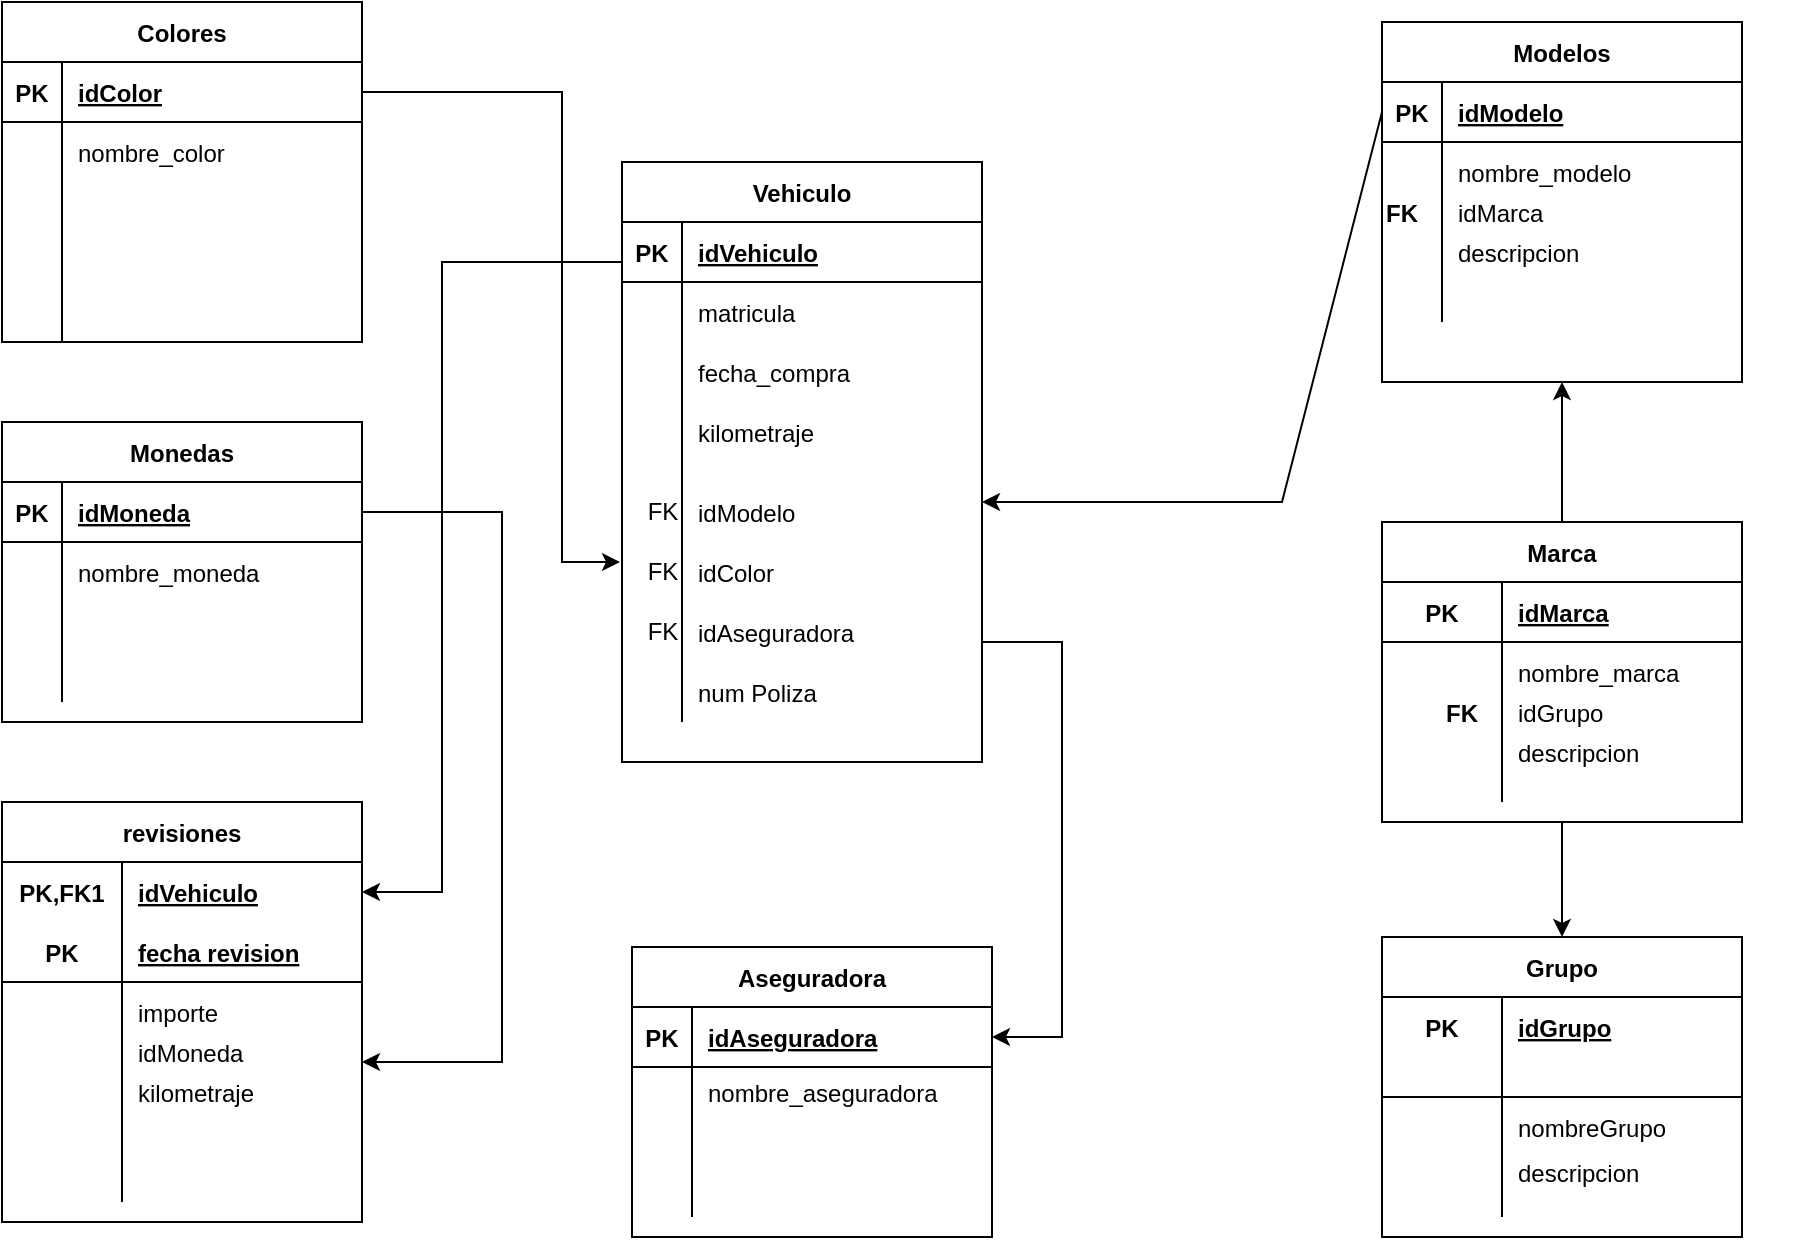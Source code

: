 <mxfile version="20.2.3" type="device"><diagram id="ThE5KDFMtq187LlB03qD" name="Page-1"><mxGraphModel dx="1304" dy="651" grid="1" gridSize="10" guides="1" tooltips="1" connect="1" arrows="1" fold="1" page="1" pageScale="1" pageWidth="850" pageHeight="1100" math="0" shadow="0"><root><mxCell id="0"/><mxCell id="1" parent="0"/><mxCell id="rYwNw8XdO4Q80Pq_K_2K-29" value="" style="shape=partialRectangle;connectable=0;fillColor=none;top=0;left=0;bottom=0;right=0;editable=1;overflow=hidden;fontSize=14;" parent="1" vertex="1"><mxGeometry x="740" y="370" width="30" height="30" as="geometry"><mxRectangle width="30" height="30" as="alternateBounds"/></mxGeometry></mxCell><mxCell id="rYwNw8XdO4Q80Pq_K_2K-30" value="" style="shape=partialRectangle;connectable=0;fillColor=none;top=0;left=0;bottom=0;right=0;editable=1;overflow=hidden;fontSize=14;" parent="1" vertex="1"><mxGeometry x="740" y="400" width="30" height="30" as="geometry"><mxRectangle width="30" height="30" as="alternateBounds"/></mxGeometry></mxCell><mxCell id="rYwNw8XdO4Q80Pq_K_2K-31" value="" style="shape=partialRectangle;connectable=0;fillColor=none;top=0;left=0;bottom=0;right=0;editable=1;overflow=hidden;fontSize=14;" parent="1" vertex="1"><mxGeometry x="740" y="430" width="30" height="30" as="geometry"><mxRectangle width="30" height="30" as="alternateBounds"/></mxGeometry></mxCell><mxCell id="rYwNw8XdO4Q80Pq_K_2K-32" value="" style="shape=partialRectangle;connectable=0;fillColor=none;top=0;left=0;bottom=0;right=0;editable=1;overflow=hidden;fontSize=14;" parent="1" vertex="1"><mxGeometry x="740" y="460" width="30" height="30" as="geometry"><mxRectangle width="30" height="30" as="alternateBounds"/></mxGeometry></mxCell><mxCell id="rYwNw8XdO4Q80Pq_K_2K-66" value="Modelos" style="shape=table;startSize=30;container=1;collapsible=1;childLayout=tableLayout;fixedRows=1;rowLines=0;fontStyle=1;align=center;resizeLast=1;" parent="1" vertex="1"><mxGeometry x="1090" y="40" width="180" height="180" as="geometry"/></mxCell><mxCell id="rYwNw8XdO4Q80Pq_K_2K-67" value="" style="shape=tableRow;horizontal=0;startSize=0;swimlaneHead=0;swimlaneBody=0;fillColor=none;collapsible=0;dropTarget=0;points=[[0,0.5],[1,0.5]];portConstraint=eastwest;top=0;left=0;right=0;bottom=1;" parent="rYwNw8XdO4Q80Pq_K_2K-66" vertex="1"><mxGeometry y="30" width="180" height="30" as="geometry"/></mxCell><mxCell id="rYwNw8XdO4Q80Pq_K_2K-68" value="PK" style="shape=partialRectangle;connectable=0;fillColor=none;top=0;left=0;bottom=0;right=0;fontStyle=1;overflow=hidden;" parent="rYwNw8XdO4Q80Pq_K_2K-67" vertex="1"><mxGeometry width="30" height="30" as="geometry"><mxRectangle width="30" height="30" as="alternateBounds"/></mxGeometry></mxCell><mxCell id="rYwNw8XdO4Q80Pq_K_2K-69" value="idModelo" style="shape=partialRectangle;connectable=0;fillColor=none;top=0;left=0;bottom=0;right=0;align=left;spacingLeft=6;fontStyle=5;overflow=hidden;" parent="rYwNw8XdO4Q80Pq_K_2K-67" vertex="1"><mxGeometry x="30" width="150" height="30" as="geometry"><mxRectangle width="150" height="30" as="alternateBounds"/></mxGeometry></mxCell><mxCell id="rYwNw8XdO4Q80Pq_K_2K-70" value="" style="shape=tableRow;horizontal=0;startSize=0;swimlaneHead=0;swimlaneBody=0;fillColor=none;collapsible=0;dropTarget=0;points=[[0,0.5],[1,0.5]];portConstraint=eastwest;top=0;left=0;right=0;bottom=0;" parent="rYwNw8XdO4Q80Pq_K_2K-66" vertex="1"><mxGeometry y="60" width="180" height="30" as="geometry"/></mxCell><mxCell id="rYwNw8XdO4Q80Pq_K_2K-71" value="" style="shape=partialRectangle;connectable=0;fillColor=none;top=0;left=0;bottom=0;right=0;editable=1;overflow=hidden;" parent="rYwNw8XdO4Q80Pq_K_2K-70" vertex="1"><mxGeometry width="30" height="30" as="geometry"><mxRectangle width="30" height="30" as="alternateBounds"/></mxGeometry></mxCell><mxCell id="rYwNw8XdO4Q80Pq_K_2K-72" value="nombre_modelo" style="shape=partialRectangle;connectable=0;fillColor=none;top=0;left=0;bottom=0;right=0;align=left;spacingLeft=6;overflow=hidden;" parent="rYwNw8XdO4Q80Pq_K_2K-70" vertex="1"><mxGeometry x="30" width="150" height="30" as="geometry"><mxRectangle width="150" height="30" as="alternateBounds"/></mxGeometry></mxCell><mxCell id="rYwNw8XdO4Q80Pq_K_2K-73" value="" style="shape=tableRow;horizontal=0;startSize=0;swimlaneHead=0;swimlaneBody=0;fillColor=none;collapsible=0;dropTarget=0;points=[[0,0.5],[1,0.5]];portConstraint=eastwest;top=0;left=0;right=0;bottom=0;" parent="rYwNw8XdO4Q80Pq_K_2K-66" vertex="1"><mxGeometry y="90" width="180" height="30" as="geometry"/></mxCell><mxCell id="rYwNw8XdO4Q80Pq_K_2K-74" value="" style="shape=partialRectangle;connectable=0;fillColor=none;top=0;left=0;bottom=0;right=0;editable=1;overflow=hidden;" parent="rYwNw8XdO4Q80Pq_K_2K-73" vertex="1"><mxGeometry width="30" height="30" as="geometry"><mxRectangle width="30" height="30" as="alternateBounds"/></mxGeometry></mxCell><mxCell id="rYwNw8XdO4Q80Pq_K_2K-75" value="" style="shape=partialRectangle;connectable=0;fillColor=none;top=0;left=0;bottom=0;right=0;align=left;spacingLeft=6;overflow=hidden;" parent="rYwNw8XdO4Q80Pq_K_2K-73" vertex="1"><mxGeometry x="30" width="150" height="30" as="geometry"><mxRectangle width="150" height="30" as="alternateBounds"/></mxGeometry></mxCell><mxCell id="rYwNw8XdO4Q80Pq_K_2K-76" value="" style="shape=tableRow;horizontal=0;startSize=0;swimlaneHead=0;swimlaneBody=0;fillColor=none;collapsible=0;dropTarget=0;points=[[0,0.5],[1,0.5]];portConstraint=eastwest;top=0;left=0;right=0;bottom=0;" parent="rYwNw8XdO4Q80Pq_K_2K-66" vertex="1"><mxGeometry y="120" width="180" height="30" as="geometry"/></mxCell><mxCell id="rYwNw8XdO4Q80Pq_K_2K-77" value="" style="shape=partialRectangle;connectable=0;fillColor=none;top=0;left=0;bottom=0;right=0;editable=1;overflow=hidden;" parent="rYwNw8XdO4Q80Pq_K_2K-76" vertex="1"><mxGeometry width="30" height="30" as="geometry"><mxRectangle width="30" height="30" as="alternateBounds"/></mxGeometry></mxCell><mxCell id="rYwNw8XdO4Q80Pq_K_2K-78" value="" style="shape=partialRectangle;connectable=0;fillColor=none;top=0;left=0;bottom=0;right=0;align=left;spacingLeft=6;overflow=hidden;" parent="rYwNw8XdO4Q80Pq_K_2K-76" vertex="1"><mxGeometry x="30" width="150" height="30" as="geometry"><mxRectangle width="150" height="30" as="alternateBounds"/></mxGeometry></mxCell><mxCell id="rYwNw8XdO4Q80Pq_K_2K-92" value="Grupo" style="shape=table;startSize=30;container=1;collapsible=1;childLayout=tableLayout;fixedRows=1;rowLines=0;fontStyle=1;align=center;resizeLast=1;" parent="1" vertex="1"><mxGeometry x="1090" y="497.5" width="180" height="150" as="geometry"/></mxCell><mxCell id="rYwNw8XdO4Q80Pq_K_2K-93" value="" style="shape=tableRow;horizontal=0;startSize=0;swimlaneHead=0;swimlaneBody=0;fillColor=none;collapsible=0;dropTarget=0;points=[[0,0.5],[1,0.5]];portConstraint=eastwest;top=0;left=0;right=0;bottom=0;" parent="rYwNw8XdO4Q80Pq_K_2K-92" vertex="1"><mxGeometry y="30" width="180" height="30" as="geometry"/></mxCell><mxCell id="rYwNw8XdO4Q80Pq_K_2K-94" value="PK" style="shape=partialRectangle;connectable=0;fillColor=none;top=0;left=0;bottom=0;right=0;fontStyle=1;overflow=hidden;" parent="rYwNw8XdO4Q80Pq_K_2K-93" vertex="1"><mxGeometry width="60" height="30" as="geometry"><mxRectangle width="60" height="30" as="alternateBounds"/></mxGeometry></mxCell><mxCell id="rYwNw8XdO4Q80Pq_K_2K-95" value="idGrupo" style="shape=partialRectangle;connectable=0;fillColor=none;top=0;left=0;bottom=0;right=0;align=left;spacingLeft=6;fontStyle=5;overflow=hidden;" parent="rYwNw8XdO4Q80Pq_K_2K-93" vertex="1"><mxGeometry x="60" width="120" height="30" as="geometry"><mxRectangle width="120" height="30" as="alternateBounds"/></mxGeometry></mxCell><mxCell id="rYwNw8XdO4Q80Pq_K_2K-96" value="" style="shape=tableRow;horizontal=0;startSize=0;swimlaneHead=0;swimlaneBody=0;fillColor=none;collapsible=0;dropTarget=0;points=[[0,0.5],[1,0.5]];portConstraint=eastwest;top=0;left=0;right=0;bottom=1;" parent="rYwNw8XdO4Q80Pq_K_2K-92" vertex="1"><mxGeometry y="60" width="180" height="20" as="geometry"/></mxCell><mxCell id="rYwNw8XdO4Q80Pq_K_2K-97" value="" style="shape=partialRectangle;connectable=0;fillColor=none;top=0;left=0;bottom=0;right=0;fontStyle=1;overflow=hidden;" parent="rYwNw8XdO4Q80Pq_K_2K-96" vertex="1"><mxGeometry width="60" height="20" as="geometry"><mxRectangle width="60" height="20" as="alternateBounds"/></mxGeometry></mxCell><mxCell id="rYwNw8XdO4Q80Pq_K_2K-98" value="" style="shape=partialRectangle;connectable=0;fillColor=none;top=0;left=0;bottom=0;right=0;align=left;spacingLeft=6;fontStyle=5;overflow=hidden;" parent="rYwNw8XdO4Q80Pq_K_2K-96" vertex="1"><mxGeometry x="60" width="120" height="20" as="geometry"><mxRectangle width="120" height="20" as="alternateBounds"/></mxGeometry></mxCell><mxCell id="rYwNw8XdO4Q80Pq_K_2K-99" value="" style="shape=tableRow;horizontal=0;startSize=0;swimlaneHead=0;swimlaneBody=0;fillColor=none;collapsible=0;dropTarget=0;points=[[0,0.5],[1,0.5]];portConstraint=eastwest;top=0;left=0;right=0;bottom=0;" parent="rYwNw8XdO4Q80Pq_K_2K-92" vertex="1"><mxGeometry y="80" width="180" height="30" as="geometry"/></mxCell><mxCell id="rYwNw8XdO4Q80Pq_K_2K-100" value="" style="shape=partialRectangle;connectable=0;fillColor=none;top=0;left=0;bottom=0;right=0;editable=1;overflow=hidden;" parent="rYwNw8XdO4Q80Pq_K_2K-99" vertex="1"><mxGeometry width="60" height="30" as="geometry"><mxRectangle width="60" height="30" as="alternateBounds"/></mxGeometry></mxCell><mxCell id="rYwNw8XdO4Q80Pq_K_2K-101" value="nombreGrupo" style="shape=partialRectangle;connectable=0;fillColor=none;top=0;left=0;bottom=0;right=0;align=left;spacingLeft=6;overflow=hidden;" parent="rYwNw8XdO4Q80Pq_K_2K-99" vertex="1"><mxGeometry x="60" width="120" height="30" as="geometry"><mxRectangle width="120" height="30" as="alternateBounds"/></mxGeometry></mxCell><mxCell id="rYwNw8XdO4Q80Pq_K_2K-102" value="" style="shape=tableRow;horizontal=0;startSize=0;swimlaneHead=0;swimlaneBody=0;fillColor=none;collapsible=0;dropTarget=0;points=[[0,0.5],[1,0.5]];portConstraint=eastwest;top=0;left=0;right=0;bottom=0;" parent="rYwNw8XdO4Q80Pq_K_2K-92" vertex="1"><mxGeometry y="110" width="180" height="30" as="geometry"/></mxCell><mxCell id="rYwNw8XdO4Q80Pq_K_2K-103" value="" style="shape=partialRectangle;connectable=0;fillColor=none;top=0;left=0;bottom=0;right=0;editable=1;overflow=hidden;" parent="rYwNw8XdO4Q80Pq_K_2K-102" vertex="1"><mxGeometry width="60" height="30" as="geometry"><mxRectangle width="60" height="30" as="alternateBounds"/></mxGeometry></mxCell><mxCell id="rYwNw8XdO4Q80Pq_K_2K-104" value="" style="shape=partialRectangle;connectable=0;fillColor=none;top=0;left=0;bottom=0;right=0;align=left;spacingLeft=6;overflow=hidden;" parent="rYwNw8XdO4Q80Pq_K_2K-102" vertex="1"><mxGeometry x="60" width="120" height="30" as="geometry"><mxRectangle width="120" height="30" as="alternateBounds"/></mxGeometry></mxCell><mxCell id="IyqmADAuqYigUjAXuO5s-52" style="edgeStyle=orthogonalEdgeStyle;rounded=0;orthogonalLoop=1;jettySize=auto;html=1;entryX=1;entryY=0.5;entryDx=0;entryDy=0;" parent="1" source="rYwNw8XdO4Q80Pq_K_2K-118" target="IyqmADAuqYigUjAXuO5s-21" edge="1"><mxGeometry relative="1" as="geometry"><Array as="points"><mxPoint x="930" y="350"/><mxPoint x="930" y="548"/></Array></mxGeometry></mxCell><mxCell id="rYwNw8XdO4Q80Pq_K_2K-118" value="Vehiculo" style="shape=table;startSize=30;container=1;collapsible=1;childLayout=tableLayout;fixedRows=1;rowLines=0;fontStyle=1;align=center;resizeLast=1;" parent="1" vertex="1"><mxGeometry x="710" y="110" width="180" height="300" as="geometry"/></mxCell><mxCell id="rYwNw8XdO4Q80Pq_K_2K-119" value="" style="shape=tableRow;horizontal=0;startSize=0;swimlaneHead=0;swimlaneBody=0;fillColor=none;collapsible=0;dropTarget=0;points=[[0,0.5],[1,0.5]];portConstraint=eastwest;top=0;left=0;right=0;bottom=1;" parent="rYwNw8XdO4Q80Pq_K_2K-118" vertex="1"><mxGeometry y="30" width="180" height="30" as="geometry"/></mxCell><mxCell id="rYwNw8XdO4Q80Pq_K_2K-120" value="PK" style="shape=partialRectangle;connectable=0;fillColor=none;top=0;left=0;bottom=0;right=0;fontStyle=1;overflow=hidden;" parent="rYwNw8XdO4Q80Pq_K_2K-119" vertex="1"><mxGeometry width="30" height="30" as="geometry"><mxRectangle width="30" height="30" as="alternateBounds"/></mxGeometry></mxCell><mxCell id="rYwNw8XdO4Q80Pq_K_2K-121" value="idVehiculo" style="shape=partialRectangle;connectable=0;fillColor=none;top=0;left=0;bottom=0;right=0;align=left;spacingLeft=6;fontStyle=5;overflow=hidden;" parent="rYwNw8XdO4Q80Pq_K_2K-119" vertex="1"><mxGeometry x="30" width="150" height="30" as="geometry"><mxRectangle width="150" height="30" as="alternateBounds"/></mxGeometry></mxCell><mxCell id="rYwNw8XdO4Q80Pq_K_2K-122" value="" style="shape=tableRow;horizontal=0;startSize=0;swimlaneHead=0;swimlaneBody=0;fillColor=none;collapsible=0;dropTarget=0;points=[[0,0.5],[1,0.5]];portConstraint=eastwest;top=0;left=0;right=0;bottom=0;" parent="rYwNw8XdO4Q80Pq_K_2K-118" vertex="1"><mxGeometry y="60" width="180" height="30" as="geometry"/></mxCell><mxCell id="rYwNw8XdO4Q80Pq_K_2K-123" value="" style="shape=partialRectangle;connectable=0;fillColor=none;top=0;left=0;bottom=0;right=0;editable=1;overflow=hidden;" parent="rYwNw8XdO4Q80Pq_K_2K-122" vertex="1"><mxGeometry width="30" height="30" as="geometry"><mxRectangle width="30" height="30" as="alternateBounds"/></mxGeometry></mxCell><mxCell id="rYwNw8XdO4Q80Pq_K_2K-124" value="" style="shape=partialRectangle;connectable=0;fillColor=none;top=0;left=0;bottom=0;right=0;align=left;spacingLeft=6;overflow=hidden;" parent="rYwNw8XdO4Q80Pq_K_2K-122" vertex="1"><mxGeometry x="30" width="150" height="30" as="geometry"><mxRectangle width="150" height="30" as="alternateBounds"/></mxGeometry></mxCell><mxCell id="rYwNw8XdO4Q80Pq_K_2K-125" value="" style="shape=tableRow;horizontal=0;startSize=0;swimlaneHead=0;swimlaneBody=0;fillColor=none;collapsible=0;dropTarget=0;points=[[0,0.5],[1,0.5]];portConstraint=eastwest;top=0;left=0;right=0;bottom=0;" parent="rYwNw8XdO4Q80Pq_K_2K-118" vertex="1"><mxGeometry y="90" width="180" height="30" as="geometry"/></mxCell><mxCell id="rYwNw8XdO4Q80Pq_K_2K-126" value="" style="shape=partialRectangle;connectable=0;fillColor=none;top=0;left=0;bottom=0;right=0;editable=1;overflow=hidden;" parent="rYwNw8XdO4Q80Pq_K_2K-125" vertex="1"><mxGeometry width="30" height="30" as="geometry"><mxRectangle width="30" height="30" as="alternateBounds"/></mxGeometry></mxCell><mxCell id="rYwNw8XdO4Q80Pq_K_2K-127" value="fecha_compra" style="shape=partialRectangle;connectable=0;fillColor=none;top=0;left=0;bottom=0;right=0;align=left;spacingLeft=6;overflow=hidden;" parent="rYwNw8XdO4Q80Pq_K_2K-125" vertex="1"><mxGeometry x="30" width="150" height="30" as="geometry"><mxRectangle width="150" height="30" as="alternateBounds"/></mxGeometry></mxCell><mxCell id="rYwNw8XdO4Q80Pq_K_2K-128" value="" style="shape=tableRow;horizontal=0;startSize=0;swimlaneHead=0;swimlaneBody=0;fillColor=none;collapsible=0;dropTarget=0;points=[[0,0.5],[1,0.5]];portConstraint=eastwest;top=0;left=0;right=0;bottom=0;" parent="rYwNw8XdO4Q80Pq_K_2K-118" vertex="1"><mxGeometry y="120" width="180" height="30" as="geometry"/></mxCell><mxCell id="rYwNw8XdO4Q80Pq_K_2K-129" value="" style="shape=partialRectangle;connectable=0;fillColor=none;top=0;left=0;bottom=0;right=0;editable=1;overflow=hidden;" parent="rYwNw8XdO4Q80Pq_K_2K-128" vertex="1"><mxGeometry width="30" height="30" as="geometry"><mxRectangle width="30" height="30" as="alternateBounds"/></mxGeometry></mxCell><mxCell id="rYwNw8XdO4Q80Pq_K_2K-130" value="kilometraje" style="shape=partialRectangle;connectable=0;fillColor=none;top=0;left=0;bottom=0;right=0;align=left;spacingLeft=6;overflow=hidden;" parent="rYwNw8XdO4Q80Pq_K_2K-128" vertex="1"><mxGeometry x="30" width="150" height="30" as="geometry"><mxRectangle width="150" height="30" as="alternateBounds"/></mxGeometry></mxCell><mxCell id="rYwNw8XdO4Q80Pq_K_2K-133" value="idColor" style="shape=partialRectangle;connectable=0;fillColor=none;top=0;left=0;bottom=0;right=0;align=left;spacingLeft=6;overflow=hidden;" parent="1" vertex="1"><mxGeometry x="740" y="300" width="150" height="30" as="geometry"><mxRectangle width="150" height="30" as="alternateBounds"/></mxGeometry></mxCell><mxCell id="rYwNw8XdO4Q80Pq_K_2K-134" value="idModelo" style="shape=partialRectangle;connectable=0;fillColor=none;top=0;left=0;bottom=0;right=0;align=left;spacingLeft=6;overflow=hidden;" parent="1" vertex="1"><mxGeometry x="740" y="270" width="150" height="30" as="geometry"><mxRectangle width="150" height="30" as="alternateBounds"/></mxGeometry></mxCell><mxCell id="rYwNw8XdO4Q80Pq_K_2K-135" value="idAseguradora" style="shape=partialRectangle;connectable=0;fillColor=none;top=0;left=0;bottom=0;right=0;align=left;spacingLeft=6;overflow=hidden;" parent="1" vertex="1"><mxGeometry x="740" y="330" width="130" height="30" as="geometry"><mxRectangle width="150" height="30" as="alternateBounds"/></mxGeometry></mxCell><mxCell id="rYwNw8XdO4Q80Pq_K_2K-136" value="num Poliza" style="shape=partialRectangle;connectable=0;fillColor=none;top=0;left=0;bottom=0;right=0;align=left;spacingLeft=6;overflow=hidden;" parent="1" vertex="1"><mxGeometry x="740" y="360" width="150" height="30" as="geometry"><mxRectangle width="150" height="30" as="alternateBounds"/></mxGeometry></mxCell><mxCell id="IyqmADAuqYigUjAXuO5s-17" style="edgeStyle=orthogonalEdgeStyle;rounded=0;orthogonalLoop=1;jettySize=auto;html=1;entryX=0.5;entryY=0;entryDx=0;entryDy=0;" parent="1" source="rYwNw8XdO4Q80Pq_K_2K-140" target="rYwNw8XdO4Q80Pq_K_2K-92" edge="1"><mxGeometry relative="1" as="geometry"/></mxCell><mxCell id="IyqmADAuqYigUjAXuO5s-19" style="edgeStyle=orthogonalEdgeStyle;rounded=0;orthogonalLoop=1;jettySize=auto;html=1;entryX=0.5;entryY=1;entryDx=0;entryDy=0;" parent="1" source="rYwNw8XdO4Q80Pq_K_2K-140" target="rYwNw8XdO4Q80Pq_K_2K-66" edge="1"><mxGeometry relative="1" as="geometry"/></mxCell><mxCell id="rYwNw8XdO4Q80Pq_K_2K-140" value="Marca" style="shape=table;startSize=30;container=1;collapsible=1;childLayout=tableLayout;fixedRows=1;rowLines=0;fontStyle=1;align=center;resizeLast=1;" parent="1" vertex="1"><mxGeometry x="1090" y="290" width="180" height="150" as="geometry"/></mxCell><mxCell id="rYwNw8XdO4Q80Pq_K_2K-144" value="" style="shape=tableRow;horizontal=0;startSize=0;swimlaneHead=0;swimlaneBody=0;fillColor=none;collapsible=0;dropTarget=0;points=[[0,0.5],[1,0.5]];portConstraint=eastwest;top=0;left=0;right=0;bottom=1;" parent="rYwNw8XdO4Q80Pq_K_2K-140" vertex="1"><mxGeometry y="30" width="180" height="30" as="geometry"/></mxCell><mxCell id="rYwNw8XdO4Q80Pq_K_2K-145" value="PK" style="shape=partialRectangle;connectable=0;fillColor=none;top=0;left=0;bottom=0;right=0;fontStyle=1;overflow=hidden;" parent="rYwNw8XdO4Q80Pq_K_2K-144" vertex="1"><mxGeometry width="60" height="30" as="geometry"><mxRectangle width="60" height="30" as="alternateBounds"/></mxGeometry></mxCell><mxCell id="rYwNw8XdO4Q80Pq_K_2K-146" value="idMarca" style="shape=partialRectangle;connectable=0;fillColor=none;top=0;left=0;bottom=0;right=0;align=left;spacingLeft=6;fontStyle=5;overflow=hidden;" parent="rYwNw8XdO4Q80Pq_K_2K-144" vertex="1"><mxGeometry x="60" width="120" height="30" as="geometry"><mxRectangle width="120" height="30" as="alternateBounds"/></mxGeometry></mxCell><mxCell id="rYwNw8XdO4Q80Pq_K_2K-141" value="" style="shape=tableRow;horizontal=0;startSize=0;swimlaneHead=0;swimlaneBody=0;fillColor=none;collapsible=0;dropTarget=0;points=[[0,0.5],[1,0.5]];portConstraint=eastwest;top=0;left=0;right=0;bottom=0;" parent="rYwNw8XdO4Q80Pq_K_2K-140" vertex="1"><mxGeometry y="60" width="180" height="20" as="geometry"/></mxCell><mxCell id="rYwNw8XdO4Q80Pq_K_2K-142" value="" style="shape=partialRectangle;connectable=0;fillColor=none;top=0;left=0;bottom=0;right=0;fontStyle=1;overflow=hidden;" parent="rYwNw8XdO4Q80Pq_K_2K-141" vertex="1"><mxGeometry width="60" height="20" as="geometry"><mxRectangle width="60" height="20" as="alternateBounds"/></mxGeometry></mxCell><mxCell id="rYwNw8XdO4Q80Pq_K_2K-143" value="" style="shape=partialRectangle;connectable=0;fillColor=none;top=0;left=0;bottom=0;right=0;align=left;spacingLeft=6;fontStyle=5;overflow=hidden;" parent="rYwNw8XdO4Q80Pq_K_2K-141" vertex="1"><mxGeometry x="60" width="120" height="20" as="geometry"><mxRectangle width="120" height="20" as="alternateBounds"/></mxGeometry></mxCell><mxCell id="rYwNw8XdO4Q80Pq_K_2K-147" value="" style="shape=tableRow;horizontal=0;startSize=0;swimlaneHead=0;swimlaneBody=0;fillColor=none;collapsible=0;dropTarget=0;points=[[0,0.5],[1,0.5]];portConstraint=eastwest;top=0;left=0;right=0;bottom=0;" parent="rYwNw8XdO4Q80Pq_K_2K-140" vertex="1"><mxGeometry y="80" width="180" height="30" as="geometry"/></mxCell><mxCell id="rYwNw8XdO4Q80Pq_K_2K-148" value="" style="shape=partialRectangle;connectable=0;fillColor=none;top=0;left=0;bottom=0;right=0;editable=1;overflow=hidden;" parent="rYwNw8XdO4Q80Pq_K_2K-147" vertex="1"><mxGeometry width="60" height="30" as="geometry"><mxRectangle width="60" height="30" as="alternateBounds"/></mxGeometry></mxCell><mxCell id="rYwNw8XdO4Q80Pq_K_2K-149" value="idGrupo" style="shape=partialRectangle;connectable=0;fillColor=none;top=0;left=0;bottom=0;right=0;align=left;spacingLeft=6;overflow=hidden;" parent="rYwNw8XdO4Q80Pq_K_2K-147" vertex="1"><mxGeometry x="60" width="120" height="30" as="geometry"><mxRectangle width="120" height="30" as="alternateBounds"/></mxGeometry></mxCell><mxCell id="rYwNw8XdO4Q80Pq_K_2K-150" value="" style="shape=tableRow;horizontal=0;startSize=0;swimlaneHead=0;swimlaneBody=0;fillColor=none;collapsible=0;dropTarget=0;points=[[0,0.5],[1,0.5]];portConstraint=eastwest;top=0;left=0;right=0;bottom=0;" parent="rYwNw8XdO4Q80Pq_K_2K-140" vertex="1"><mxGeometry y="110" width="180" height="30" as="geometry"/></mxCell><mxCell id="rYwNw8XdO4Q80Pq_K_2K-151" value="" style="shape=partialRectangle;connectable=0;fillColor=none;top=0;left=0;bottom=0;right=0;editable=1;overflow=hidden;" parent="rYwNw8XdO4Q80Pq_K_2K-150" vertex="1"><mxGeometry width="60" height="30" as="geometry"><mxRectangle width="60" height="30" as="alternateBounds"/></mxGeometry></mxCell><mxCell id="rYwNw8XdO4Q80Pq_K_2K-152" value="" style="shape=partialRectangle;connectable=0;fillColor=none;top=0;left=0;bottom=0;right=0;align=left;spacingLeft=6;overflow=hidden;" parent="rYwNw8XdO4Q80Pq_K_2K-150" vertex="1"><mxGeometry x="60" width="120" height="30" as="geometry"><mxRectangle width="120" height="30" as="alternateBounds"/></mxGeometry></mxCell><mxCell id="rYwNw8XdO4Q80Pq_K_2K-194" value="Monedas" style="shape=table;startSize=30;container=1;collapsible=1;childLayout=tableLayout;fixedRows=1;rowLines=0;fontStyle=1;align=center;resizeLast=1;" parent="1" vertex="1"><mxGeometry x="400" y="240" width="180" height="150" as="geometry"/></mxCell><mxCell id="rYwNw8XdO4Q80Pq_K_2K-195" value="" style="shape=tableRow;horizontal=0;startSize=0;swimlaneHead=0;swimlaneBody=0;fillColor=none;collapsible=0;dropTarget=0;points=[[0,0.5],[1,0.5]];portConstraint=eastwest;top=0;left=0;right=0;bottom=1;" parent="rYwNw8XdO4Q80Pq_K_2K-194" vertex="1"><mxGeometry y="30" width="180" height="30" as="geometry"/></mxCell><mxCell id="rYwNw8XdO4Q80Pq_K_2K-196" value="PK" style="shape=partialRectangle;connectable=0;fillColor=none;top=0;left=0;bottom=0;right=0;fontStyle=1;overflow=hidden;" parent="rYwNw8XdO4Q80Pq_K_2K-195" vertex="1"><mxGeometry width="30" height="30" as="geometry"><mxRectangle width="30" height="30" as="alternateBounds"/></mxGeometry></mxCell><mxCell id="rYwNw8XdO4Q80Pq_K_2K-197" value="idMoneda" style="shape=partialRectangle;connectable=0;fillColor=none;top=0;left=0;bottom=0;right=0;align=left;spacingLeft=6;fontStyle=5;overflow=hidden;" parent="rYwNw8XdO4Q80Pq_K_2K-195" vertex="1"><mxGeometry x="30" width="150" height="30" as="geometry"><mxRectangle width="150" height="30" as="alternateBounds"/></mxGeometry></mxCell><mxCell id="rYwNw8XdO4Q80Pq_K_2K-198" value="" style="shape=tableRow;horizontal=0;startSize=0;swimlaneHead=0;swimlaneBody=0;fillColor=none;collapsible=0;dropTarget=0;points=[[0,0.5],[1,0.5]];portConstraint=eastwest;top=0;left=0;right=0;bottom=0;" parent="rYwNw8XdO4Q80Pq_K_2K-194" vertex="1"><mxGeometry y="60" width="180" height="30" as="geometry"/></mxCell><mxCell id="rYwNw8XdO4Q80Pq_K_2K-199" value="" style="shape=partialRectangle;connectable=0;fillColor=none;top=0;left=0;bottom=0;right=0;editable=1;overflow=hidden;" parent="rYwNw8XdO4Q80Pq_K_2K-198" vertex="1"><mxGeometry width="30" height="30" as="geometry"><mxRectangle width="30" height="30" as="alternateBounds"/></mxGeometry></mxCell><mxCell id="rYwNw8XdO4Q80Pq_K_2K-200" value="nombre_moneda" style="shape=partialRectangle;connectable=0;fillColor=none;top=0;left=0;bottom=0;right=0;align=left;spacingLeft=6;overflow=hidden;" parent="rYwNw8XdO4Q80Pq_K_2K-198" vertex="1"><mxGeometry x="30" width="150" height="30" as="geometry"><mxRectangle width="150" height="30" as="alternateBounds"/></mxGeometry></mxCell><mxCell id="rYwNw8XdO4Q80Pq_K_2K-201" value="" style="shape=tableRow;horizontal=0;startSize=0;swimlaneHead=0;swimlaneBody=0;fillColor=none;collapsible=0;dropTarget=0;points=[[0,0.5],[1,0.5]];portConstraint=eastwest;top=0;left=0;right=0;bottom=0;" parent="rYwNw8XdO4Q80Pq_K_2K-194" vertex="1"><mxGeometry y="90" width="180" height="30" as="geometry"/></mxCell><mxCell id="rYwNw8XdO4Q80Pq_K_2K-202" value="" style="shape=partialRectangle;connectable=0;fillColor=none;top=0;left=0;bottom=0;right=0;editable=1;overflow=hidden;" parent="rYwNw8XdO4Q80Pq_K_2K-201" vertex="1"><mxGeometry width="30" height="30" as="geometry"><mxRectangle width="30" height="30" as="alternateBounds"/></mxGeometry></mxCell><mxCell id="rYwNw8XdO4Q80Pq_K_2K-203" value="" style="shape=partialRectangle;connectable=0;fillColor=none;top=0;left=0;bottom=0;right=0;align=left;spacingLeft=6;overflow=hidden;" parent="rYwNw8XdO4Q80Pq_K_2K-201" vertex="1"><mxGeometry x="30" width="150" height="30" as="geometry"><mxRectangle width="150" height="30" as="alternateBounds"/></mxGeometry></mxCell><mxCell id="rYwNw8XdO4Q80Pq_K_2K-204" value="" style="shape=tableRow;horizontal=0;startSize=0;swimlaneHead=0;swimlaneBody=0;fillColor=none;collapsible=0;dropTarget=0;points=[[0,0.5],[1,0.5]];portConstraint=eastwest;top=0;left=0;right=0;bottom=0;" parent="rYwNw8XdO4Q80Pq_K_2K-194" vertex="1"><mxGeometry y="120" width="180" height="20" as="geometry"/></mxCell><mxCell id="rYwNw8XdO4Q80Pq_K_2K-205" value="" style="shape=partialRectangle;connectable=0;fillColor=none;top=0;left=0;bottom=0;right=0;editable=1;overflow=hidden;" parent="rYwNw8XdO4Q80Pq_K_2K-204" vertex="1"><mxGeometry width="30" height="20" as="geometry"><mxRectangle width="30" height="20" as="alternateBounds"/></mxGeometry></mxCell><mxCell id="rYwNw8XdO4Q80Pq_K_2K-206" value="" style="shape=partialRectangle;connectable=0;fillColor=none;top=0;left=0;bottom=0;right=0;align=left;spacingLeft=6;overflow=hidden;" parent="rYwNw8XdO4Q80Pq_K_2K-204" vertex="1"><mxGeometry x="30" width="150" height="20" as="geometry"><mxRectangle width="150" height="20" as="alternateBounds"/></mxGeometry></mxCell><mxCell id="rYwNw8XdO4Q80Pq_K_2K-207" value="Colores" style="shape=table;startSize=30;container=1;collapsible=1;childLayout=tableLayout;fixedRows=1;rowLines=0;fontStyle=1;align=center;resizeLast=1;" parent="1" vertex="1"><mxGeometry x="400" y="30" width="180" height="170" as="geometry"/></mxCell><mxCell id="rYwNw8XdO4Q80Pq_K_2K-208" value="" style="shape=tableRow;horizontal=0;startSize=0;swimlaneHead=0;swimlaneBody=0;fillColor=none;collapsible=0;dropTarget=0;points=[[0,0.5],[1,0.5]];portConstraint=eastwest;top=0;left=0;right=0;bottom=1;" parent="rYwNw8XdO4Q80Pq_K_2K-207" vertex="1"><mxGeometry y="30" width="180" height="30" as="geometry"/></mxCell><mxCell id="rYwNw8XdO4Q80Pq_K_2K-209" value="PK" style="shape=partialRectangle;connectable=0;fillColor=none;top=0;left=0;bottom=0;right=0;fontStyle=1;overflow=hidden;" parent="rYwNw8XdO4Q80Pq_K_2K-208" vertex="1"><mxGeometry width="30" height="30" as="geometry"><mxRectangle width="30" height="30" as="alternateBounds"/></mxGeometry></mxCell><mxCell id="rYwNw8XdO4Q80Pq_K_2K-210" value="idColor" style="shape=partialRectangle;connectable=0;fillColor=none;top=0;left=0;bottom=0;right=0;align=left;spacingLeft=6;fontStyle=5;overflow=hidden;" parent="rYwNw8XdO4Q80Pq_K_2K-208" vertex="1"><mxGeometry x="30" width="150" height="30" as="geometry"><mxRectangle width="150" height="30" as="alternateBounds"/></mxGeometry></mxCell><mxCell id="rYwNw8XdO4Q80Pq_K_2K-211" value="" style="shape=tableRow;horizontal=0;startSize=0;swimlaneHead=0;swimlaneBody=0;fillColor=none;collapsible=0;dropTarget=0;points=[[0,0.5],[1,0.5]];portConstraint=eastwest;top=0;left=0;right=0;bottom=0;" parent="rYwNw8XdO4Q80Pq_K_2K-207" vertex="1"><mxGeometry y="60" width="180" height="30" as="geometry"/></mxCell><mxCell id="rYwNw8XdO4Q80Pq_K_2K-212" value="" style="shape=partialRectangle;connectable=0;fillColor=none;top=0;left=0;bottom=0;right=0;editable=1;overflow=hidden;" parent="rYwNw8XdO4Q80Pq_K_2K-211" vertex="1"><mxGeometry width="30" height="30" as="geometry"><mxRectangle width="30" height="30" as="alternateBounds"/></mxGeometry></mxCell><mxCell id="rYwNw8XdO4Q80Pq_K_2K-213" value="nombre_color" style="shape=partialRectangle;connectable=0;fillColor=none;top=0;left=0;bottom=0;right=0;align=left;spacingLeft=6;overflow=hidden;" parent="rYwNw8XdO4Q80Pq_K_2K-211" vertex="1"><mxGeometry x="30" width="150" height="30" as="geometry"><mxRectangle width="150" height="30" as="alternateBounds"/></mxGeometry></mxCell><mxCell id="rYwNw8XdO4Q80Pq_K_2K-214" value="" style="shape=tableRow;horizontal=0;startSize=0;swimlaneHead=0;swimlaneBody=0;fillColor=none;collapsible=0;dropTarget=0;points=[[0,0.5],[1,0.5]];portConstraint=eastwest;top=0;left=0;right=0;bottom=0;" parent="rYwNw8XdO4Q80Pq_K_2K-207" vertex="1"><mxGeometry y="90" width="180" height="60" as="geometry"/></mxCell><mxCell id="rYwNw8XdO4Q80Pq_K_2K-215" value="" style="shape=partialRectangle;connectable=0;fillColor=none;top=0;left=0;bottom=0;right=0;editable=1;overflow=hidden;" parent="rYwNw8XdO4Q80Pq_K_2K-214" vertex="1"><mxGeometry width="30" height="60" as="geometry"><mxRectangle width="30" height="60" as="alternateBounds"/></mxGeometry></mxCell><mxCell id="rYwNw8XdO4Q80Pq_K_2K-216" value="" style="shape=partialRectangle;connectable=0;fillColor=none;top=0;left=0;bottom=0;right=0;align=left;spacingLeft=6;overflow=hidden;" parent="rYwNw8XdO4Q80Pq_K_2K-214" vertex="1"><mxGeometry x="30" width="150" height="60" as="geometry"><mxRectangle width="150" height="60" as="alternateBounds"/></mxGeometry></mxCell><mxCell id="rYwNw8XdO4Q80Pq_K_2K-217" value="" style="shape=tableRow;horizontal=0;startSize=0;swimlaneHead=0;swimlaneBody=0;fillColor=none;collapsible=0;dropTarget=0;points=[[0,0.5],[1,0.5]];portConstraint=eastwest;top=0;left=0;right=0;bottom=0;" parent="rYwNw8XdO4Q80Pq_K_2K-207" vertex="1"><mxGeometry y="150" width="180" height="20" as="geometry"/></mxCell><mxCell id="rYwNw8XdO4Q80Pq_K_2K-218" value="" style="shape=partialRectangle;connectable=0;fillColor=none;top=0;left=0;bottom=0;right=0;editable=1;overflow=hidden;" parent="rYwNw8XdO4Q80Pq_K_2K-217" vertex="1"><mxGeometry width="30" height="20" as="geometry"><mxRectangle width="30" height="20" as="alternateBounds"/></mxGeometry></mxCell><mxCell id="rYwNw8XdO4Q80Pq_K_2K-219" value="" style="shape=partialRectangle;connectable=0;fillColor=none;top=0;left=0;bottom=0;right=0;align=left;spacingLeft=6;overflow=hidden;" parent="rYwNw8XdO4Q80Pq_K_2K-217" vertex="1"><mxGeometry x="30" width="150" height="20" as="geometry"><mxRectangle width="150" height="20" as="alternateBounds"/></mxGeometry></mxCell><mxCell id="rYwNw8XdO4Q80Pq_K_2K-220" value="" style="endArrow=none;html=1;rounded=0;" parent="1" edge="1"><mxGeometry width="50" height="50" relative="1" as="geometry"><mxPoint x="740" y="390" as="sourcePoint"/><mxPoint x="740" y="260" as="targetPoint"/></mxGeometry></mxCell><mxCell id="rYwNw8XdO4Q80Pq_K_2K-223" value="FK" style="text;html=1;align=center;verticalAlign=middle;resizable=0;points=[];autosize=1;strokeColor=none;fillColor=none;" parent="1" vertex="1"><mxGeometry x="710" y="270" width="40" height="30" as="geometry"/></mxCell><mxCell id="rYwNw8XdO4Q80Pq_K_2K-224" value="FK" style="text;html=1;align=center;verticalAlign=middle;resizable=0;points=[];autosize=1;strokeColor=none;fillColor=none;" parent="1" vertex="1"><mxGeometry x="710" y="300" width="40" height="30" as="geometry"/></mxCell><mxCell id="rYwNw8XdO4Q80Pq_K_2K-225" value="FK" style="text;html=1;align=center;verticalAlign=middle;resizable=0;points=[];autosize=1;strokeColor=none;fillColor=none;" parent="1" vertex="1"><mxGeometry x="710" y="330" width="40" height="30" as="geometry"/></mxCell><mxCell id="IyqmADAuqYigUjAXuO5s-4" value="" style="endArrow=classic;html=1;rounded=0;exitX=0;exitY=0.5;exitDx=0;exitDy=0;" parent="1" source="rYwNw8XdO4Q80Pq_K_2K-67" edge="1"><mxGeometry width="50" height="50" relative="1" as="geometry"><mxPoint x="1180" y="130" as="sourcePoint"/><mxPoint x="890" y="280" as="targetPoint"/><Array as="points"><mxPoint x="1040" y="280"/></Array></mxGeometry></mxCell><mxCell id="IyqmADAuqYigUjAXuO5s-5" value="idMarca" style="shape=partialRectangle;connectable=0;fillColor=none;top=0;left=0;bottom=0;right=0;align=left;spacingLeft=6;overflow=hidden;" parent="1" vertex="1"><mxGeometry x="1120" y="120" width="150" height="30" as="geometry"><mxRectangle width="150" height="30" as="alternateBounds"/></mxGeometry></mxCell><mxCell id="IyqmADAuqYigUjAXuO5s-6" value="descripcion" style="shape=partialRectangle;connectable=0;fillColor=none;top=0;left=0;bottom=0;right=0;align=left;spacingLeft=6;overflow=hidden;" parent="1" vertex="1"><mxGeometry x="1120" y="140" width="150" height="30" as="geometry"><mxRectangle width="150" height="30" as="alternateBounds"/></mxGeometry></mxCell><mxCell id="IyqmADAuqYigUjAXuO5s-11" value="" style="shape=partialRectangle;connectable=0;fillColor=none;top=0;left=0;bottom=0;right=0;align=left;spacingLeft=6;overflow=hidden;" parent="1" vertex="1"><mxGeometry x="1150" y="220" width="150" height="30" as="geometry"><mxRectangle width="150" height="30" as="alternateBounds"/></mxGeometry></mxCell><mxCell id="IyqmADAuqYigUjAXuO5s-13" value="FK" style="shape=partialRectangle;connectable=0;fillColor=none;top=0;left=0;bottom=0;right=0;fontStyle=1;overflow=hidden;" parent="1" vertex="1"><mxGeometry x="1070" y="120" width="60" height="30" as="geometry"><mxRectangle width="60" height="30" as="alternateBounds"/></mxGeometry></mxCell><mxCell id="IyqmADAuqYigUjAXuO5s-14" value="FK" style="shape=partialRectangle;connectable=0;fillColor=none;top=0;left=0;bottom=0;right=0;fontStyle=1;overflow=hidden;" parent="1" vertex="1"><mxGeometry x="1100" y="375" width="60" height="20" as="geometry"><mxRectangle width="60" height="20" as="alternateBounds"/></mxGeometry></mxCell><mxCell id="IyqmADAuqYigUjAXuO5s-15" value="descripcion" style="shape=partialRectangle;connectable=0;fillColor=none;top=0;left=0;bottom=0;right=0;align=left;spacingLeft=6;overflow=hidden;" parent="1" vertex="1"><mxGeometry x="1150" y="390" width="120" height="30" as="geometry"><mxRectangle width="120" height="30" as="alternateBounds"/></mxGeometry></mxCell><mxCell id="IyqmADAuqYigUjAXuO5s-16" value="nombre_marca" style="shape=partialRectangle;connectable=0;fillColor=none;top=0;left=0;bottom=0;right=0;align=left;spacingLeft=6;overflow=hidden;" parent="1" vertex="1"><mxGeometry x="1150" y="350" width="120" height="30" as="geometry"><mxRectangle width="120" height="30" as="alternateBounds"/></mxGeometry></mxCell><mxCell id="IyqmADAuqYigUjAXuO5s-18" value="descripcion" style="shape=partialRectangle;connectable=0;fillColor=none;top=0;left=0;bottom=0;right=0;align=left;spacingLeft=6;overflow=hidden;" parent="1" vertex="1"><mxGeometry x="1150" y="600" width="120" height="30" as="geometry"><mxRectangle width="120" height="30" as="alternateBounds"/></mxGeometry></mxCell><mxCell id="IyqmADAuqYigUjAXuO5s-20" value="Aseguradora" style="shape=table;startSize=30;container=1;collapsible=1;childLayout=tableLayout;fixedRows=1;rowLines=0;fontStyle=1;align=center;resizeLast=1;" parent="1" vertex="1"><mxGeometry x="715" y="502.5" width="180" height="145" as="geometry"/></mxCell><mxCell id="IyqmADAuqYigUjAXuO5s-21" value="" style="shape=tableRow;horizontal=0;startSize=0;swimlaneHead=0;swimlaneBody=0;fillColor=none;collapsible=0;dropTarget=0;points=[[0,0.5],[1,0.5]];portConstraint=eastwest;top=0;left=0;right=0;bottom=1;" parent="IyqmADAuqYigUjAXuO5s-20" vertex="1"><mxGeometry y="30" width="180" height="30" as="geometry"/></mxCell><mxCell id="IyqmADAuqYigUjAXuO5s-22" value="PK" style="shape=partialRectangle;connectable=0;fillColor=none;top=0;left=0;bottom=0;right=0;fontStyle=1;overflow=hidden;" parent="IyqmADAuqYigUjAXuO5s-21" vertex="1"><mxGeometry width="30" height="30" as="geometry"><mxRectangle width="30" height="30" as="alternateBounds"/></mxGeometry></mxCell><mxCell id="IyqmADAuqYigUjAXuO5s-23" value="idAseguradora" style="shape=partialRectangle;connectable=0;fillColor=none;top=0;left=0;bottom=0;right=0;align=left;spacingLeft=6;fontStyle=5;overflow=hidden;" parent="IyqmADAuqYigUjAXuO5s-21" vertex="1"><mxGeometry x="30" width="150" height="30" as="geometry"><mxRectangle width="150" height="30" as="alternateBounds"/></mxGeometry></mxCell><mxCell id="IyqmADAuqYigUjAXuO5s-24" value="" style="shape=tableRow;horizontal=0;startSize=0;swimlaneHead=0;swimlaneBody=0;fillColor=none;collapsible=0;dropTarget=0;points=[[0,0.5],[1,0.5]];portConstraint=eastwest;top=0;left=0;right=0;bottom=0;" parent="IyqmADAuqYigUjAXuO5s-20" vertex="1"><mxGeometry y="60" width="180" height="25" as="geometry"/></mxCell><mxCell id="IyqmADAuqYigUjAXuO5s-25" value="" style="shape=partialRectangle;connectable=0;fillColor=none;top=0;left=0;bottom=0;right=0;editable=1;overflow=hidden;" parent="IyqmADAuqYigUjAXuO5s-24" vertex="1"><mxGeometry width="30" height="25" as="geometry"><mxRectangle width="30" height="25" as="alternateBounds"/></mxGeometry></mxCell><mxCell id="IyqmADAuqYigUjAXuO5s-26" value="nombre_aseguradora" style="shape=partialRectangle;connectable=0;fillColor=none;top=0;left=0;bottom=0;right=0;align=left;spacingLeft=6;overflow=hidden;" parent="IyqmADAuqYigUjAXuO5s-24" vertex="1"><mxGeometry x="30" width="150" height="25" as="geometry"><mxRectangle width="150" height="25" as="alternateBounds"/></mxGeometry></mxCell><mxCell id="IyqmADAuqYigUjAXuO5s-27" value="" style="shape=tableRow;horizontal=0;startSize=0;swimlaneHead=0;swimlaneBody=0;fillColor=none;collapsible=0;dropTarget=0;points=[[0,0.5],[1,0.5]];portConstraint=eastwest;top=0;left=0;right=0;bottom=0;" parent="IyqmADAuqYigUjAXuO5s-20" vertex="1"><mxGeometry y="85" width="180" height="30" as="geometry"/></mxCell><mxCell id="IyqmADAuqYigUjAXuO5s-28" value="" style="shape=partialRectangle;connectable=0;fillColor=none;top=0;left=0;bottom=0;right=0;editable=1;overflow=hidden;" parent="IyqmADAuqYigUjAXuO5s-27" vertex="1"><mxGeometry width="30" height="30" as="geometry"><mxRectangle width="30" height="30" as="alternateBounds"/></mxGeometry></mxCell><mxCell id="IyqmADAuqYigUjAXuO5s-29" value="" style="shape=partialRectangle;connectable=0;fillColor=none;top=0;left=0;bottom=0;right=0;align=left;spacingLeft=6;overflow=hidden;" parent="IyqmADAuqYigUjAXuO5s-27" vertex="1"><mxGeometry x="30" width="150" height="30" as="geometry"><mxRectangle width="150" height="30" as="alternateBounds"/></mxGeometry></mxCell><mxCell id="IyqmADAuqYigUjAXuO5s-30" value="" style="shape=tableRow;horizontal=0;startSize=0;swimlaneHead=0;swimlaneBody=0;fillColor=none;collapsible=0;dropTarget=0;points=[[0,0.5],[1,0.5]];portConstraint=eastwest;top=0;left=0;right=0;bottom=0;" parent="IyqmADAuqYigUjAXuO5s-20" vertex="1"><mxGeometry y="115" width="180" height="20" as="geometry"/></mxCell><mxCell id="IyqmADAuqYigUjAXuO5s-31" value="" style="shape=partialRectangle;connectable=0;fillColor=none;top=0;left=0;bottom=0;right=0;editable=1;overflow=hidden;" parent="IyqmADAuqYigUjAXuO5s-30" vertex="1"><mxGeometry width="30" height="20" as="geometry"><mxRectangle width="30" height="20" as="alternateBounds"/></mxGeometry></mxCell><mxCell id="IyqmADAuqYigUjAXuO5s-32" value="" style="shape=partialRectangle;connectable=0;fillColor=none;top=0;left=0;bottom=0;right=0;align=left;spacingLeft=6;overflow=hidden;" parent="IyqmADAuqYigUjAXuO5s-30" vertex="1"><mxGeometry x="30" width="150" height="20" as="geometry"><mxRectangle width="150" height="20" as="alternateBounds"/></mxGeometry></mxCell><mxCell id="IyqmADAuqYigUjAXuO5s-34" style="edgeStyle=orthogonalEdgeStyle;rounded=0;orthogonalLoop=1;jettySize=auto;html=1;" parent="1" source="rYwNw8XdO4Q80Pq_K_2K-208" edge="1"><mxGeometry relative="1" as="geometry"><mxPoint x="709" y="310" as="targetPoint"/><Array as="points"><mxPoint x="680" y="75"/><mxPoint x="680" y="310"/></Array></mxGeometry></mxCell><mxCell id="IyqmADAuqYigUjAXuO5s-35" value="revisiones" style="shape=table;startSize=30;container=1;collapsible=1;childLayout=tableLayout;fixedRows=1;rowLines=0;fontStyle=1;align=center;resizeLast=1;" parent="1" vertex="1"><mxGeometry x="400" y="430" width="180" height="210" as="geometry"/></mxCell><mxCell id="IyqmADAuqYigUjAXuO5s-36" value="" style="shape=tableRow;horizontal=0;startSize=0;swimlaneHead=0;swimlaneBody=0;fillColor=none;collapsible=0;dropTarget=0;points=[[0,0.5],[1,0.5]];portConstraint=eastwest;top=0;left=0;right=0;bottom=0;" parent="IyqmADAuqYigUjAXuO5s-35" vertex="1"><mxGeometry y="30" width="180" height="30" as="geometry"/></mxCell><mxCell id="IyqmADAuqYigUjAXuO5s-37" value="PK,FK1" style="shape=partialRectangle;connectable=0;fillColor=none;top=0;left=0;bottom=0;right=0;fontStyle=1;overflow=hidden;" parent="IyqmADAuqYigUjAXuO5s-36" vertex="1"><mxGeometry width="60" height="30" as="geometry"><mxRectangle width="60" height="30" as="alternateBounds"/></mxGeometry></mxCell><mxCell id="IyqmADAuqYigUjAXuO5s-38" value="idVehiculo" style="shape=partialRectangle;connectable=0;fillColor=none;top=0;left=0;bottom=0;right=0;align=left;spacingLeft=6;fontStyle=5;overflow=hidden;" parent="IyqmADAuqYigUjAXuO5s-36" vertex="1"><mxGeometry x="60" width="120" height="30" as="geometry"><mxRectangle width="120" height="30" as="alternateBounds"/></mxGeometry></mxCell><mxCell id="IyqmADAuqYigUjAXuO5s-39" value="" style="shape=tableRow;horizontal=0;startSize=0;swimlaneHead=0;swimlaneBody=0;fillColor=none;collapsible=0;dropTarget=0;points=[[0,0.5],[1,0.5]];portConstraint=eastwest;top=0;left=0;right=0;bottom=1;" parent="IyqmADAuqYigUjAXuO5s-35" vertex="1"><mxGeometry y="60" width="180" height="30" as="geometry"/></mxCell><mxCell id="IyqmADAuqYigUjAXuO5s-40" value="PK" style="shape=partialRectangle;connectable=0;fillColor=none;top=0;left=0;bottom=0;right=0;fontStyle=1;overflow=hidden;" parent="IyqmADAuqYigUjAXuO5s-39" vertex="1"><mxGeometry width="60" height="30" as="geometry"><mxRectangle width="60" height="30" as="alternateBounds"/></mxGeometry></mxCell><mxCell id="IyqmADAuqYigUjAXuO5s-41" value="fecha revision" style="shape=partialRectangle;connectable=0;fillColor=none;top=0;left=0;bottom=0;right=0;align=left;spacingLeft=6;fontStyle=5;overflow=hidden;" parent="IyqmADAuqYigUjAXuO5s-39" vertex="1"><mxGeometry x="60" width="120" height="30" as="geometry"><mxRectangle width="120" height="30" as="alternateBounds"/></mxGeometry></mxCell><mxCell id="IyqmADAuqYigUjAXuO5s-42" value="" style="shape=tableRow;horizontal=0;startSize=0;swimlaneHead=0;swimlaneBody=0;fillColor=none;collapsible=0;dropTarget=0;points=[[0,0.5],[1,0.5]];portConstraint=eastwest;top=0;left=0;right=0;bottom=0;" parent="IyqmADAuqYigUjAXuO5s-35" vertex="1"><mxGeometry y="90" width="180" height="30" as="geometry"/></mxCell><mxCell id="IyqmADAuqYigUjAXuO5s-43" value="" style="shape=partialRectangle;connectable=0;fillColor=none;top=0;left=0;bottom=0;right=0;editable=1;overflow=hidden;" parent="IyqmADAuqYigUjAXuO5s-42" vertex="1"><mxGeometry width="60" height="30" as="geometry"><mxRectangle width="60" height="30" as="alternateBounds"/></mxGeometry></mxCell><mxCell id="IyqmADAuqYigUjAXuO5s-44" value="importe" style="shape=partialRectangle;connectable=0;fillColor=none;top=0;left=0;bottom=0;right=0;align=left;spacingLeft=6;overflow=hidden;" parent="IyqmADAuqYigUjAXuO5s-42" vertex="1"><mxGeometry x="60" width="120" height="30" as="geometry"><mxRectangle width="120" height="30" as="alternateBounds"/></mxGeometry></mxCell><mxCell id="IyqmADAuqYigUjAXuO5s-45" value="" style="shape=tableRow;horizontal=0;startSize=0;swimlaneHead=0;swimlaneBody=0;fillColor=none;collapsible=0;dropTarget=0;points=[[0,0.5],[1,0.5]];portConstraint=eastwest;top=0;left=0;right=0;bottom=0;" parent="IyqmADAuqYigUjAXuO5s-35" vertex="1"><mxGeometry y="120" width="180" height="80" as="geometry"/></mxCell><mxCell id="IyqmADAuqYigUjAXuO5s-46" value="" style="shape=partialRectangle;connectable=0;fillColor=none;top=0;left=0;bottom=0;right=0;editable=1;overflow=hidden;" parent="IyqmADAuqYigUjAXuO5s-45" vertex="1"><mxGeometry width="60" height="80" as="geometry"><mxRectangle width="60" height="80" as="alternateBounds"/></mxGeometry></mxCell><mxCell id="IyqmADAuqYigUjAXuO5s-47" value="" style="shape=partialRectangle;connectable=0;fillColor=none;top=0;left=0;bottom=0;right=0;align=left;spacingLeft=6;overflow=hidden;" parent="IyqmADAuqYigUjAXuO5s-45" vertex="1"><mxGeometry x="60" width="120" height="80" as="geometry"><mxRectangle width="120" height="80" as="alternateBounds"/></mxGeometry></mxCell><mxCell id="IyqmADAuqYigUjAXuO5s-48" value="kilometraje" style="shape=partialRectangle;connectable=0;fillColor=none;top=0;left=0;bottom=0;right=0;align=left;spacingLeft=6;overflow=hidden;" parent="1" vertex="1"><mxGeometry x="460" y="560" width="120" height="30" as="geometry"><mxRectangle width="120" height="30" as="alternateBounds"/></mxGeometry></mxCell><mxCell id="IyqmADAuqYigUjAXuO5s-50" value="idMoneda" style="shape=partialRectangle;connectable=0;fillColor=none;top=0;left=0;bottom=0;right=0;align=left;spacingLeft=6;overflow=hidden;" parent="1" vertex="1"><mxGeometry x="460" y="540" width="120" height="30" as="geometry"><mxRectangle width="120" height="30" as="alternateBounds"/></mxGeometry></mxCell><mxCell id="IyqmADAuqYigUjAXuO5s-51" style="edgeStyle=orthogonalEdgeStyle;rounded=0;orthogonalLoop=1;jettySize=auto;html=1;exitX=1;exitY=0.5;exitDx=0;exitDy=0;" parent="1" source="rYwNw8XdO4Q80Pq_K_2K-195" edge="1"><mxGeometry relative="1" as="geometry"><mxPoint x="580" y="560" as="targetPoint"/><Array as="points"><mxPoint x="650" y="285"/></Array></mxGeometry></mxCell><mxCell id="IyqmADAuqYigUjAXuO5s-53" style="edgeStyle=orthogonalEdgeStyle;rounded=0;orthogonalLoop=1;jettySize=auto;html=1;entryX=1;entryY=0.5;entryDx=0;entryDy=0;" parent="1" source="rYwNw8XdO4Q80Pq_K_2K-119" target="IyqmADAuqYigUjAXuO5s-36" edge="1"><mxGeometry relative="1" as="geometry"><Array as="points"><mxPoint x="620" y="160"/><mxPoint x="620" y="475"/></Array></mxGeometry></mxCell><mxCell id="IyqmADAuqYigUjAXuO5s-54" value="matricula" style="shape=partialRectangle;connectable=0;fillColor=none;top=0;left=0;bottom=0;right=0;align=left;spacingLeft=6;overflow=hidden;" parent="1" vertex="1"><mxGeometry x="740" y="170" width="150" height="30" as="geometry"><mxRectangle width="150" height="30" as="alternateBounds"/></mxGeometry></mxCell></root></mxGraphModel></diagram></mxfile>
